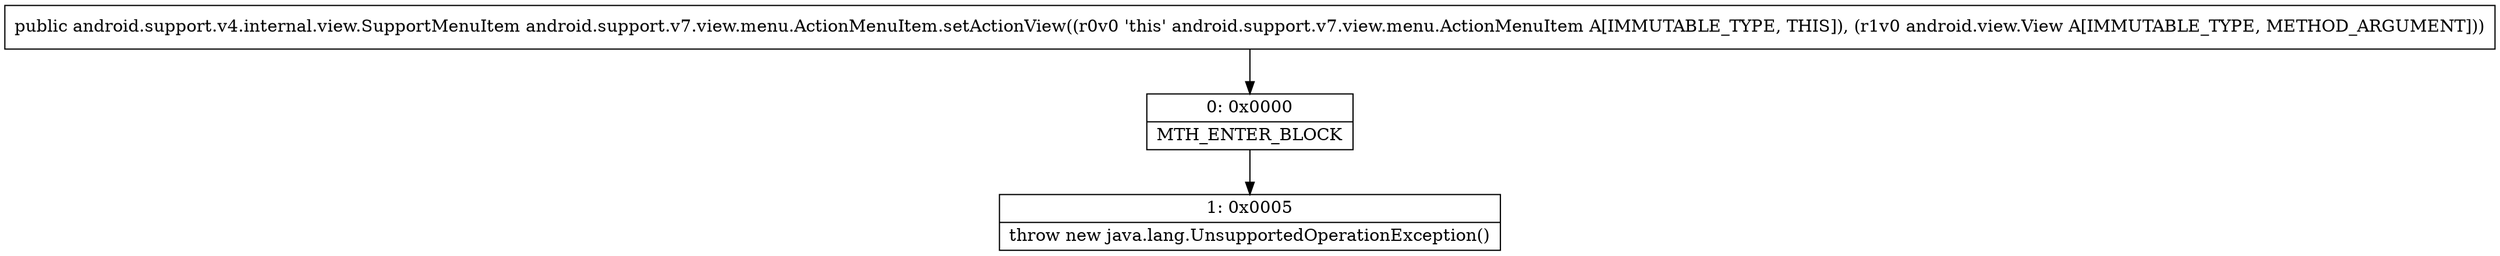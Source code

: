 digraph "CFG forandroid.support.v7.view.menu.ActionMenuItem.setActionView(Landroid\/view\/View;)Landroid\/support\/v4\/internal\/view\/SupportMenuItem;" {
Node_0 [shape=record,label="{0\:\ 0x0000|MTH_ENTER_BLOCK\l}"];
Node_1 [shape=record,label="{1\:\ 0x0005|throw new java.lang.UnsupportedOperationException()\l}"];
MethodNode[shape=record,label="{public android.support.v4.internal.view.SupportMenuItem android.support.v7.view.menu.ActionMenuItem.setActionView((r0v0 'this' android.support.v7.view.menu.ActionMenuItem A[IMMUTABLE_TYPE, THIS]), (r1v0 android.view.View A[IMMUTABLE_TYPE, METHOD_ARGUMENT])) }"];
MethodNode -> Node_0;
Node_0 -> Node_1;
}

